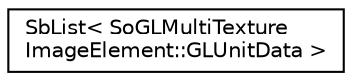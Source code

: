 digraph "Graphical Class Hierarchy"
{
 // LATEX_PDF_SIZE
  edge [fontname="Helvetica",fontsize="10",labelfontname="Helvetica",labelfontsize="10"];
  node [fontname="Helvetica",fontsize="10",shape=record];
  rankdir="LR";
  Node0 [label="SbList\< SoGLMultiTexture\lImageElement::GLUnitData \>",height=0.2,width=0.4,color="black", fillcolor="white", style="filled",URL="$classSbList.html",tooltip=" "];
}

